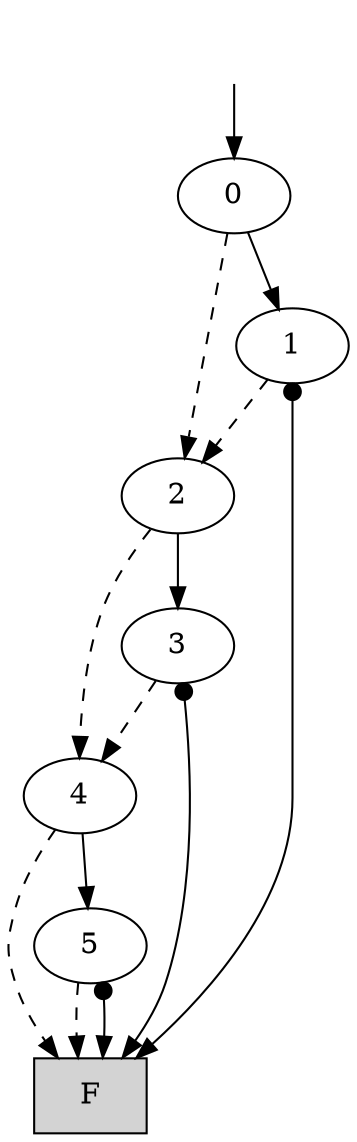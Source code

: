 digraph "DD" {
graph [dpi = 300];
center = true;
edge [dir = forward];
root [style=invis];
root -> 4107 [style=solid dir=both arrowtail=none];
4107 [label="0"];
4105 [label="2"];
4104 [label="4"];
0 [shape=box, style=filled, label="F"];
4101 [label="5"];
4101 -> 0 [style=dashed];
4101 -> 0 [style=solid dir=both arrowtail=dot];
4104 -> 0 [style=dashed];
4104 -> 4101 [style=solid dir=both arrowtail=none];
6144 [label="3"];
6144 -> 4104 [style=dashed];
6144 -> 0 [style=solid dir=both arrowtail=dot];
4105 -> 4104 [style=dashed];
4105 -> 6144 [style=solid dir=both arrowtail=none];
4106 [label="1"];
4106 -> 4105 [style=dashed];
4106 -> 0 [style=solid dir=both arrowtail=dot];
4107 -> 4105 [style=dashed];
4107 -> 4106 [style=solid dir=both arrowtail=none];
}
